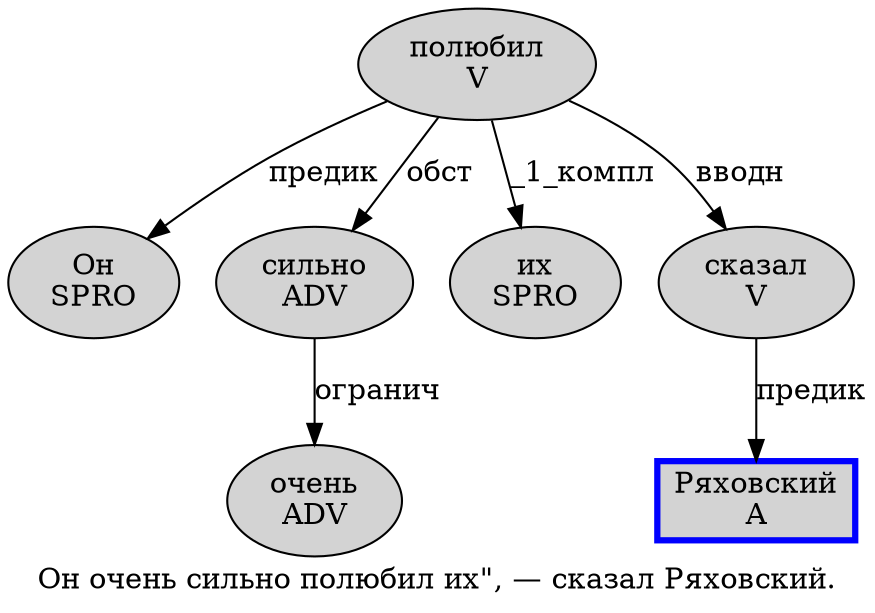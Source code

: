 digraph SENTENCE_134 {
	graph [label="Он очень сильно полюбил их\", — сказал Ряховский."]
	node [style=filled]
		0 [label="Он
SPRO" color="" fillcolor=lightgray penwidth=1 shape=ellipse]
		1 [label="очень
ADV" color="" fillcolor=lightgray penwidth=1 shape=ellipse]
		2 [label="сильно
ADV" color="" fillcolor=lightgray penwidth=1 shape=ellipse]
		3 [label="полюбил
V" color="" fillcolor=lightgray penwidth=1 shape=ellipse]
		4 [label="их
SPRO" color="" fillcolor=lightgray penwidth=1 shape=ellipse]
		8 [label="сказал
V" color="" fillcolor=lightgray penwidth=1 shape=ellipse]
		9 [label="Ряховский
A" color=blue fillcolor=lightgray penwidth=3 shape=box]
			3 -> 0 [label="предик"]
			3 -> 2 [label="обст"]
			3 -> 4 [label="_1_компл"]
			3 -> 8 [label="вводн"]
			2 -> 1 [label="огранич"]
			8 -> 9 [label="предик"]
}
